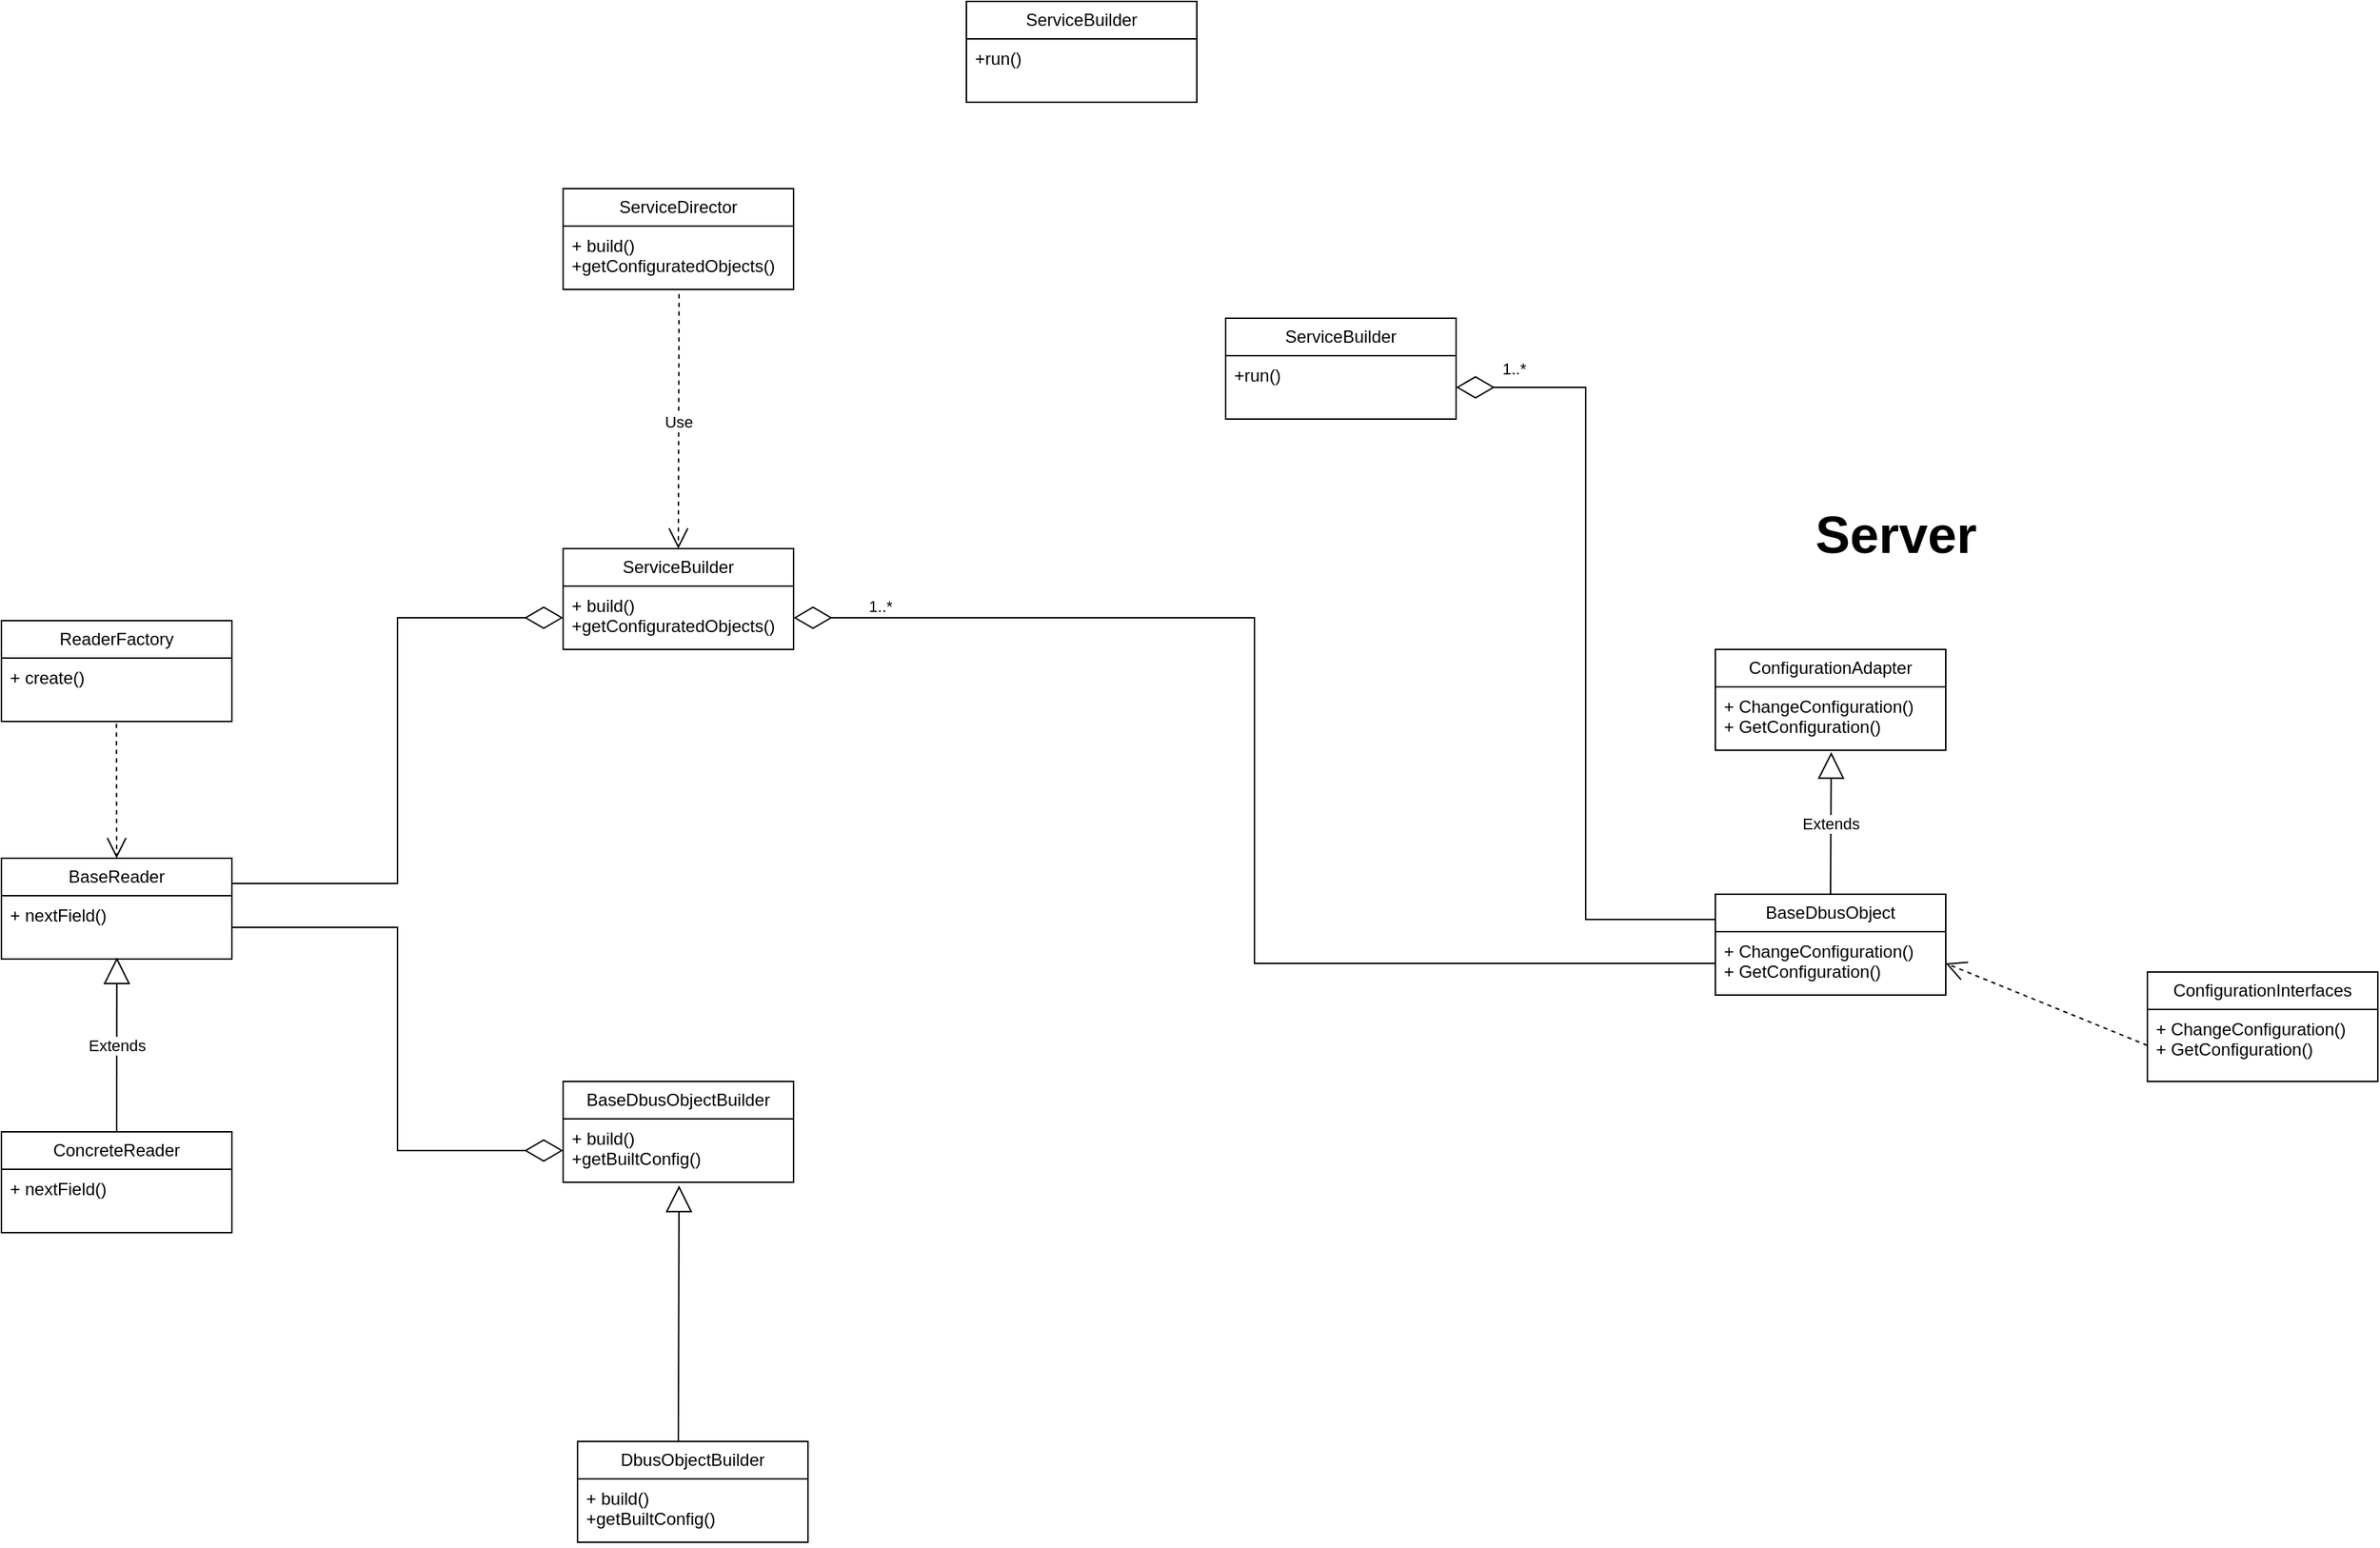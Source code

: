<mxfile version="27.1.4">
  <diagram name="Page-1" id="ZpzENlLLRMtF2tAaUuwu">
    <mxGraphModel dx="3237" dy="2013" grid="1" gridSize="10" guides="1" tooltips="1" connect="1" arrows="1" fold="1" page="1" pageScale="1" pageWidth="1654" pageHeight="1169" math="0" shadow="0">
      <root>
        <mxCell id="0" />
        <mxCell id="1" parent="0" />
        <mxCell id="PONg3bb0-MsaRDzlcWa--1" value="Server" style="text;html=1;align=center;verticalAlign=middle;resizable=0;points=[];autosize=1;strokeColor=none;fillColor=none;fontSize=36;fontStyle=1" vertex="1" parent="1">
          <mxGeometry x="300" y="100" width="130" height="60" as="geometry" />
        </mxCell>
        <mxCell id="PONg3bb0-MsaRDzlcWa--3" value="ConfigurationAdapter" style="swimlane;fontStyle=0;childLayout=stackLayout;horizontal=1;startSize=26;fillColor=none;horizontalStack=0;resizeParent=1;resizeParentMax=0;resizeLast=0;collapsible=1;marginBottom=0;whiteSpace=wrap;html=1;" vertex="1" parent="1">
          <mxGeometry x="240" y="210" width="160" height="70" as="geometry" />
        </mxCell>
        <mxCell id="PONg3bb0-MsaRDzlcWa--4" value="&lt;div&gt;+ ChangeConfiguration()&lt;/div&gt;&lt;div&gt;+ GetConfiguration()&lt;br&gt;&lt;/div&gt;" style="text;strokeColor=none;fillColor=none;align=left;verticalAlign=top;spacingLeft=4;spacingRight=4;overflow=hidden;rotatable=0;points=[[0,0.5],[1,0.5]];portConstraint=eastwest;whiteSpace=wrap;html=1;" vertex="1" parent="PONg3bb0-MsaRDzlcWa--3">
          <mxGeometry y="26" width="160" height="44" as="geometry" />
        </mxCell>
        <mxCell id="PONg3bb0-MsaRDzlcWa--10" value="ConfigurationInterfaces" style="swimlane;fontStyle=0;childLayout=stackLayout;horizontal=1;startSize=26;fillColor=none;horizontalStack=0;resizeParent=1;resizeParentMax=0;resizeLast=0;collapsible=1;marginBottom=0;whiteSpace=wrap;html=1;" vertex="1" parent="1">
          <mxGeometry x="540" y="434" width="160" height="76" as="geometry" />
        </mxCell>
        <mxCell id="PONg3bb0-MsaRDzlcWa--11" value="&lt;div&gt;+ ChangeConfiguration()&lt;/div&gt;&lt;div&gt;+ GetConfiguration()&lt;br&gt;&lt;/div&gt;" style="text;strokeColor=none;fillColor=none;align=left;verticalAlign=top;spacingLeft=4;spacingRight=4;overflow=hidden;rotatable=0;points=[[0,0.5],[1,0.5]];portConstraint=eastwest;whiteSpace=wrap;html=1;" vertex="1" parent="PONg3bb0-MsaRDzlcWa--10">
          <mxGeometry y="26" width="160" height="50" as="geometry" />
        </mxCell>
        <mxCell id="PONg3bb0-MsaRDzlcWa--16" value="BaseDbusObject" style="swimlane;fontStyle=0;childLayout=stackLayout;horizontal=1;startSize=26;fillColor=none;horizontalStack=0;resizeParent=1;resizeParentMax=0;resizeLast=0;collapsible=1;marginBottom=0;whiteSpace=wrap;html=1;" vertex="1" parent="1">
          <mxGeometry x="240" y="380" width="160" height="70" as="geometry" />
        </mxCell>
        <mxCell id="PONg3bb0-MsaRDzlcWa--17" value="&lt;div&gt;+ ChangeConfiguration()&lt;/div&gt;&lt;div&gt;+ GetConfiguration()&lt;br&gt;&lt;/div&gt;" style="text;strokeColor=none;fillColor=none;align=left;verticalAlign=top;spacingLeft=4;spacingRight=4;overflow=hidden;rotatable=0;points=[[0,0.5],[1,0.5]];portConstraint=eastwest;whiteSpace=wrap;html=1;" vertex="1" parent="PONg3bb0-MsaRDzlcWa--16">
          <mxGeometry y="26" width="160" height="44" as="geometry" />
        </mxCell>
        <mxCell id="PONg3bb0-MsaRDzlcWa--19" value="Extends" style="endArrow=block;endSize=16;endFill=0;html=1;rounded=0;exitX=0.5;exitY=0;exitDx=0;exitDy=0;entryX=0.503;entryY=1.029;entryDx=0;entryDy=0;entryPerimeter=0;" edge="1" parent="1" source="PONg3bb0-MsaRDzlcWa--16" target="PONg3bb0-MsaRDzlcWa--4">
          <mxGeometry width="160" relative="1" as="geometry">
            <mxPoint x="520" y="360" as="sourcePoint" />
            <mxPoint x="580" y="340" as="targetPoint" />
          </mxGeometry>
        </mxCell>
        <mxCell id="PONg3bb0-MsaRDzlcWa--21" value="" style="endArrow=open;endSize=12;dashed=1;html=1;rounded=0;exitX=0;exitY=0.5;exitDx=0;exitDy=0;entryX=1;entryY=0.5;entryDx=0;entryDy=0;" edge="1" parent="1" source="PONg3bb0-MsaRDzlcWa--11" target="PONg3bb0-MsaRDzlcWa--17">
          <mxGeometry width="160" relative="1" as="geometry">
            <mxPoint x="-40" y="460" as="sourcePoint" />
            <mxPoint x="120" y="460" as="targetPoint" />
          </mxGeometry>
        </mxCell>
        <mxCell id="PONg3bb0-MsaRDzlcWa--22" value="BaseReader" style="swimlane;fontStyle=0;childLayout=stackLayout;horizontal=1;startSize=26;fillColor=none;horizontalStack=0;resizeParent=1;resizeParentMax=0;resizeLast=0;collapsible=1;marginBottom=0;whiteSpace=wrap;html=1;" vertex="1" parent="1">
          <mxGeometry x="-950" y="355" width="160" height="70" as="geometry" />
        </mxCell>
        <mxCell id="PONg3bb0-MsaRDzlcWa--23" value="&lt;div&gt;+ nextField()&lt;br&gt;&lt;/div&gt;" style="text;strokeColor=none;fillColor=none;align=left;verticalAlign=top;spacingLeft=4;spacingRight=4;overflow=hidden;rotatable=0;points=[[0,0.5],[1,0.5]];portConstraint=eastwest;whiteSpace=wrap;html=1;" vertex="1" parent="PONg3bb0-MsaRDzlcWa--22">
          <mxGeometry y="26" width="160" height="44" as="geometry" />
        </mxCell>
        <mxCell id="PONg3bb0-MsaRDzlcWa--24" value="Extends" style="endArrow=block;endSize=16;endFill=0;html=1;rounded=0;entryX=0.501;entryY=0.975;entryDx=0;entryDy=0;entryPerimeter=0;" edge="1" parent="1" target="PONg3bb0-MsaRDzlcWa--23">
          <mxGeometry width="160" relative="1" as="geometry">
            <mxPoint x="-870" y="545" as="sourcePoint" />
            <mxPoint x="-790" y="565" as="targetPoint" />
          </mxGeometry>
        </mxCell>
        <mxCell id="PONg3bb0-MsaRDzlcWa--25" value="ConcreteReader" style="swimlane;fontStyle=0;childLayout=stackLayout;horizontal=1;startSize=26;fillColor=none;horizontalStack=0;resizeParent=1;resizeParentMax=0;resizeLast=0;collapsible=1;marginBottom=0;whiteSpace=wrap;html=1;" vertex="1" parent="1">
          <mxGeometry x="-950" y="545" width="160" height="70" as="geometry" />
        </mxCell>
        <mxCell id="PONg3bb0-MsaRDzlcWa--26" value="&lt;div&gt;+ nextField()&lt;br&gt;&lt;/div&gt;" style="text;strokeColor=none;fillColor=none;align=left;verticalAlign=top;spacingLeft=4;spacingRight=4;overflow=hidden;rotatable=0;points=[[0,0.5],[1,0.5]];portConstraint=eastwest;whiteSpace=wrap;html=1;" vertex="1" parent="PONg3bb0-MsaRDzlcWa--25">
          <mxGeometry y="26" width="160" height="44" as="geometry" />
        </mxCell>
        <mxCell id="PONg3bb0-MsaRDzlcWa--27" value="ReaderFactory" style="swimlane;fontStyle=0;childLayout=stackLayout;horizontal=1;startSize=26;fillColor=none;horizontalStack=0;resizeParent=1;resizeParentMax=0;resizeLast=0;collapsible=1;marginBottom=0;whiteSpace=wrap;html=1;" vertex="1" parent="1">
          <mxGeometry x="-950" y="190" width="160" height="70" as="geometry" />
        </mxCell>
        <mxCell id="PONg3bb0-MsaRDzlcWa--28" value="&lt;div&gt;+ create()&lt;/div&gt;" style="text;strokeColor=none;fillColor=none;align=left;verticalAlign=top;spacingLeft=4;spacingRight=4;overflow=hidden;rotatable=0;points=[[0,0.5],[1,0.5]];portConstraint=eastwest;whiteSpace=wrap;html=1;" vertex="1" parent="PONg3bb0-MsaRDzlcWa--27">
          <mxGeometry y="26" width="160" height="44" as="geometry" />
        </mxCell>
        <mxCell id="PONg3bb0-MsaRDzlcWa--29" value="" style="endArrow=open;endSize=12;dashed=1;html=1;rounded=0;exitX=0.499;exitY=1.038;exitDx=0;exitDy=0;exitPerimeter=0;entryX=0.5;entryY=0;entryDx=0;entryDy=0;" edge="1" parent="1" source="PONg3bb0-MsaRDzlcWa--28" target="PONg3bb0-MsaRDzlcWa--22">
          <mxGeometry width="160" relative="1" as="geometry">
            <mxPoint x="-707" y="315" as="sourcePoint" />
            <mxPoint x="-547" y="315" as="targetPoint" />
          </mxGeometry>
        </mxCell>
        <mxCell id="PONg3bb0-MsaRDzlcWa--30" value="BaseDbusObjectBuilder" style="swimlane;fontStyle=0;childLayout=stackLayout;horizontal=1;startSize=26;fillColor=none;horizontalStack=0;resizeParent=1;resizeParentMax=0;resizeLast=0;collapsible=1;marginBottom=0;whiteSpace=wrap;html=1;" vertex="1" parent="1">
          <mxGeometry x="-560" y="510" width="160" height="70" as="geometry" />
        </mxCell>
        <mxCell id="PONg3bb0-MsaRDzlcWa--31" value="&lt;div&gt;+ build()&lt;/div&gt;&lt;div&gt;+getBuiltConfig()&lt;br&gt;&lt;/div&gt;" style="text;strokeColor=none;fillColor=none;align=left;verticalAlign=top;spacingLeft=4;spacingRight=4;overflow=hidden;rotatable=0;points=[[0,0.5],[1,0.5]];portConstraint=eastwest;whiteSpace=wrap;html=1;" vertex="1" parent="PONg3bb0-MsaRDzlcWa--30">
          <mxGeometry y="26" width="160" height="44" as="geometry" />
        </mxCell>
        <mxCell id="PONg3bb0-MsaRDzlcWa--32" value="" style="endArrow=diamondThin;endFill=0;endSize=24;html=1;rounded=0;exitX=1;exitY=0.5;exitDx=0;exitDy=0;entryX=0;entryY=0.5;entryDx=0;entryDy=0;edgeStyle=orthogonalEdgeStyle;" edge="1" parent="1" source="PONg3bb0-MsaRDzlcWa--23" target="PONg3bb0-MsaRDzlcWa--31">
          <mxGeometry width="160" relative="1" as="geometry">
            <mxPoint x="-770" y="380" as="sourcePoint" />
            <mxPoint x="-610" y="380" as="targetPoint" />
          </mxGeometry>
        </mxCell>
        <mxCell id="PONg3bb0-MsaRDzlcWa--33" value="" style="endArrow=block;endSize=16;endFill=0;html=1;rounded=0;entryX=0.503;entryY=1.051;entryDx=0;entryDy=0;entryPerimeter=0;" edge="1" parent="1" target="PONg3bb0-MsaRDzlcWa--31">
          <mxGeometry width="160" relative="1" as="geometry">
            <mxPoint x="-480" y="760" as="sourcePoint" />
            <mxPoint x="-430" y="810" as="targetPoint" />
          </mxGeometry>
        </mxCell>
        <mxCell id="PONg3bb0-MsaRDzlcWa--34" value="DbusObjectBuilder" style="swimlane;fontStyle=0;childLayout=stackLayout;horizontal=1;startSize=26;fillColor=none;horizontalStack=0;resizeParent=1;resizeParentMax=0;resizeLast=0;collapsible=1;marginBottom=0;whiteSpace=wrap;html=1;" vertex="1" parent="1">
          <mxGeometry x="-550" y="760" width="160" height="70" as="geometry" />
        </mxCell>
        <mxCell id="PONg3bb0-MsaRDzlcWa--35" value="&lt;div&gt;+ build()&lt;/div&gt;&lt;div&gt;+getBuiltConfig()&lt;br&gt;&lt;/div&gt;" style="text;strokeColor=none;fillColor=none;align=left;verticalAlign=top;spacingLeft=4;spacingRight=4;overflow=hidden;rotatable=0;points=[[0,0.5],[1,0.5]];portConstraint=eastwest;whiteSpace=wrap;html=1;" vertex="1" parent="PONg3bb0-MsaRDzlcWa--34">
          <mxGeometry y="26" width="160" height="44" as="geometry" />
        </mxCell>
        <mxCell id="PONg3bb0-MsaRDzlcWa--36" value="ServiceBuilder" style="swimlane;fontStyle=0;childLayout=stackLayout;horizontal=1;startSize=26;fillColor=none;horizontalStack=0;resizeParent=1;resizeParentMax=0;resizeLast=0;collapsible=1;marginBottom=0;whiteSpace=wrap;html=1;" vertex="1" parent="1">
          <mxGeometry x="-560" y="140" width="160" height="70" as="geometry" />
        </mxCell>
        <mxCell id="PONg3bb0-MsaRDzlcWa--37" value="&lt;div&gt;+ build()&lt;/div&gt;&lt;div&gt;+getConfiguratedObjects()&lt;br&gt;&lt;/div&gt;" style="text;strokeColor=none;fillColor=none;align=left;verticalAlign=top;spacingLeft=4;spacingRight=4;overflow=hidden;rotatable=0;points=[[0,0.5],[1,0.5]];portConstraint=eastwest;whiteSpace=wrap;html=1;" vertex="1" parent="PONg3bb0-MsaRDzlcWa--36">
          <mxGeometry y="26" width="160" height="44" as="geometry" />
        </mxCell>
        <mxCell id="PONg3bb0-MsaRDzlcWa--38" value="" style="endArrow=diamondThin;endFill=0;endSize=24;html=1;rounded=0;exitX=1;exitY=0.25;exitDx=0;exitDy=0;entryX=0;entryY=0.5;entryDx=0;entryDy=0;edgeStyle=orthogonalEdgeStyle;" edge="1" parent="1" source="PONg3bb0-MsaRDzlcWa--22" target="PONg3bb0-MsaRDzlcWa--37">
          <mxGeometry width="160" relative="1" as="geometry">
            <mxPoint x="-620" y="330" as="sourcePoint" />
            <mxPoint x="-460" y="330" as="targetPoint" />
          </mxGeometry>
        </mxCell>
        <mxCell id="PONg3bb0-MsaRDzlcWa--39" value="" style="endArrow=diamondThin;endFill=0;endSize=24;html=1;rounded=0;exitX=0;exitY=0.5;exitDx=0;exitDy=0;entryX=1;entryY=0.5;entryDx=0;entryDy=0;edgeStyle=orthogonalEdgeStyle;" edge="1" parent="1" source="PONg3bb0-MsaRDzlcWa--17" target="PONg3bb0-MsaRDzlcWa--37">
          <mxGeometry width="160" relative="1" as="geometry">
            <mxPoint x="-270" y="310" as="sourcePoint" />
            <mxPoint x="-110" y="310" as="targetPoint" />
          </mxGeometry>
        </mxCell>
        <mxCell id="PONg3bb0-MsaRDzlcWa--40" value="1..*" style="edgeLabel;html=1;align=center;verticalAlign=middle;resizable=0;points=[];" vertex="1" connectable="0" parent="PONg3bb0-MsaRDzlcWa--39">
          <mxGeometry x="0.029" y="-2" relative="1" as="geometry">
            <mxPoint x="-262" y="-115" as="offset" />
          </mxGeometry>
        </mxCell>
        <mxCell id="PONg3bb0-MsaRDzlcWa--41" value="ServiceDirector" style="swimlane;fontStyle=0;childLayout=stackLayout;horizontal=1;startSize=26;fillColor=none;horizontalStack=0;resizeParent=1;resizeParentMax=0;resizeLast=0;collapsible=1;marginBottom=0;whiteSpace=wrap;html=1;" vertex="1" parent="1">
          <mxGeometry x="-560" y="-110" width="160" height="70" as="geometry" />
        </mxCell>
        <mxCell id="PONg3bb0-MsaRDzlcWa--42" value="&lt;div&gt;+ build()&lt;/div&gt;&lt;div&gt;+getConfiguratedObjects()&lt;br&gt;&lt;/div&gt;" style="text;strokeColor=none;fillColor=none;align=left;verticalAlign=top;spacingLeft=4;spacingRight=4;overflow=hidden;rotatable=0;points=[[0,0.5],[1,0.5]];portConstraint=eastwest;whiteSpace=wrap;html=1;" vertex="1" parent="PONg3bb0-MsaRDzlcWa--41">
          <mxGeometry y="26" width="160" height="44" as="geometry" />
        </mxCell>
        <mxCell id="PONg3bb0-MsaRDzlcWa--43" value="Use" style="endArrow=open;endSize=12;dashed=1;html=1;rounded=0;exitX=0.503;exitY=1.074;exitDx=0;exitDy=0;exitPerimeter=0;entryX=0.5;entryY=0;entryDx=0;entryDy=0;" edge="1" parent="1" source="PONg3bb0-MsaRDzlcWa--42" target="PONg3bb0-MsaRDzlcWa--36">
          <mxGeometry width="160" relative="1" as="geometry">
            <mxPoint x="-450" y="60" as="sourcePoint" />
            <mxPoint x="-290" y="60" as="targetPoint" />
          </mxGeometry>
        </mxCell>
        <mxCell id="PONg3bb0-MsaRDzlcWa--44" value="ServiceBuilder" style="swimlane;fontStyle=0;childLayout=stackLayout;horizontal=1;startSize=26;fillColor=none;horizontalStack=0;resizeParent=1;resizeParentMax=0;resizeLast=0;collapsible=1;marginBottom=0;whiteSpace=wrap;html=1;" vertex="1" parent="1">
          <mxGeometry x="-100" y="-20" width="160" height="70" as="geometry" />
        </mxCell>
        <mxCell id="PONg3bb0-MsaRDzlcWa--45" value="+run()" style="text;strokeColor=none;fillColor=none;align=left;verticalAlign=top;spacingLeft=4;spacingRight=4;overflow=hidden;rotatable=0;points=[[0,0.5],[1,0.5]];portConstraint=eastwest;whiteSpace=wrap;html=1;" vertex="1" parent="PONg3bb0-MsaRDzlcWa--44">
          <mxGeometry y="26" width="160" height="44" as="geometry" />
        </mxCell>
        <mxCell id="PONg3bb0-MsaRDzlcWa--47" value="" style="endArrow=diamondThin;endFill=0;endSize=24;html=1;rounded=0;exitX=0;exitY=0.25;exitDx=0;exitDy=0;entryX=1;entryY=0.5;entryDx=0;entryDy=0;edgeStyle=orthogonalEdgeStyle;" edge="1" parent="1" source="PONg3bb0-MsaRDzlcWa--16" target="PONg3bb0-MsaRDzlcWa--45">
          <mxGeometry width="160" relative="1" as="geometry">
            <mxPoint x="560" y="550" as="sourcePoint" />
            <mxPoint x="-80" y="310" as="targetPoint" />
          </mxGeometry>
        </mxCell>
        <mxCell id="PONg3bb0-MsaRDzlcWa--48" value="1..*" style="edgeLabel;html=1;align=center;verticalAlign=middle;resizable=0;points=[];" vertex="1" connectable="0" parent="PONg3bb0-MsaRDzlcWa--47">
          <mxGeometry x="0.029" y="-2" relative="1" as="geometry">
            <mxPoint x="-52" y="-190" as="offset" />
          </mxGeometry>
        </mxCell>
        <mxCell id="PONg3bb0-MsaRDzlcWa--49" value="ServiceBuilder" style="swimlane;fontStyle=0;childLayout=stackLayout;horizontal=1;startSize=26;fillColor=none;horizontalStack=0;resizeParent=1;resizeParentMax=0;resizeLast=0;collapsible=1;marginBottom=0;whiteSpace=wrap;html=1;" vertex="1" parent="1">
          <mxGeometry x="-280" y="-240" width="160" height="70" as="geometry" />
        </mxCell>
        <mxCell id="PONg3bb0-MsaRDzlcWa--50" value="+run()" style="text;strokeColor=none;fillColor=none;align=left;verticalAlign=top;spacingLeft=4;spacingRight=4;overflow=hidden;rotatable=0;points=[[0,0.5],[1,0.5]];portConstraint=eastwest;whiteSpace=wrap;html=1;" vertex="1" parent="PONg3bb0-MsaRDzlcWa--49">
          <mxGeometry y="26" width="160" height="44" as="geometry" />
        </mxCell>
      </root>
    </mxGraphModel>
  </diagram>
</mxfile>
